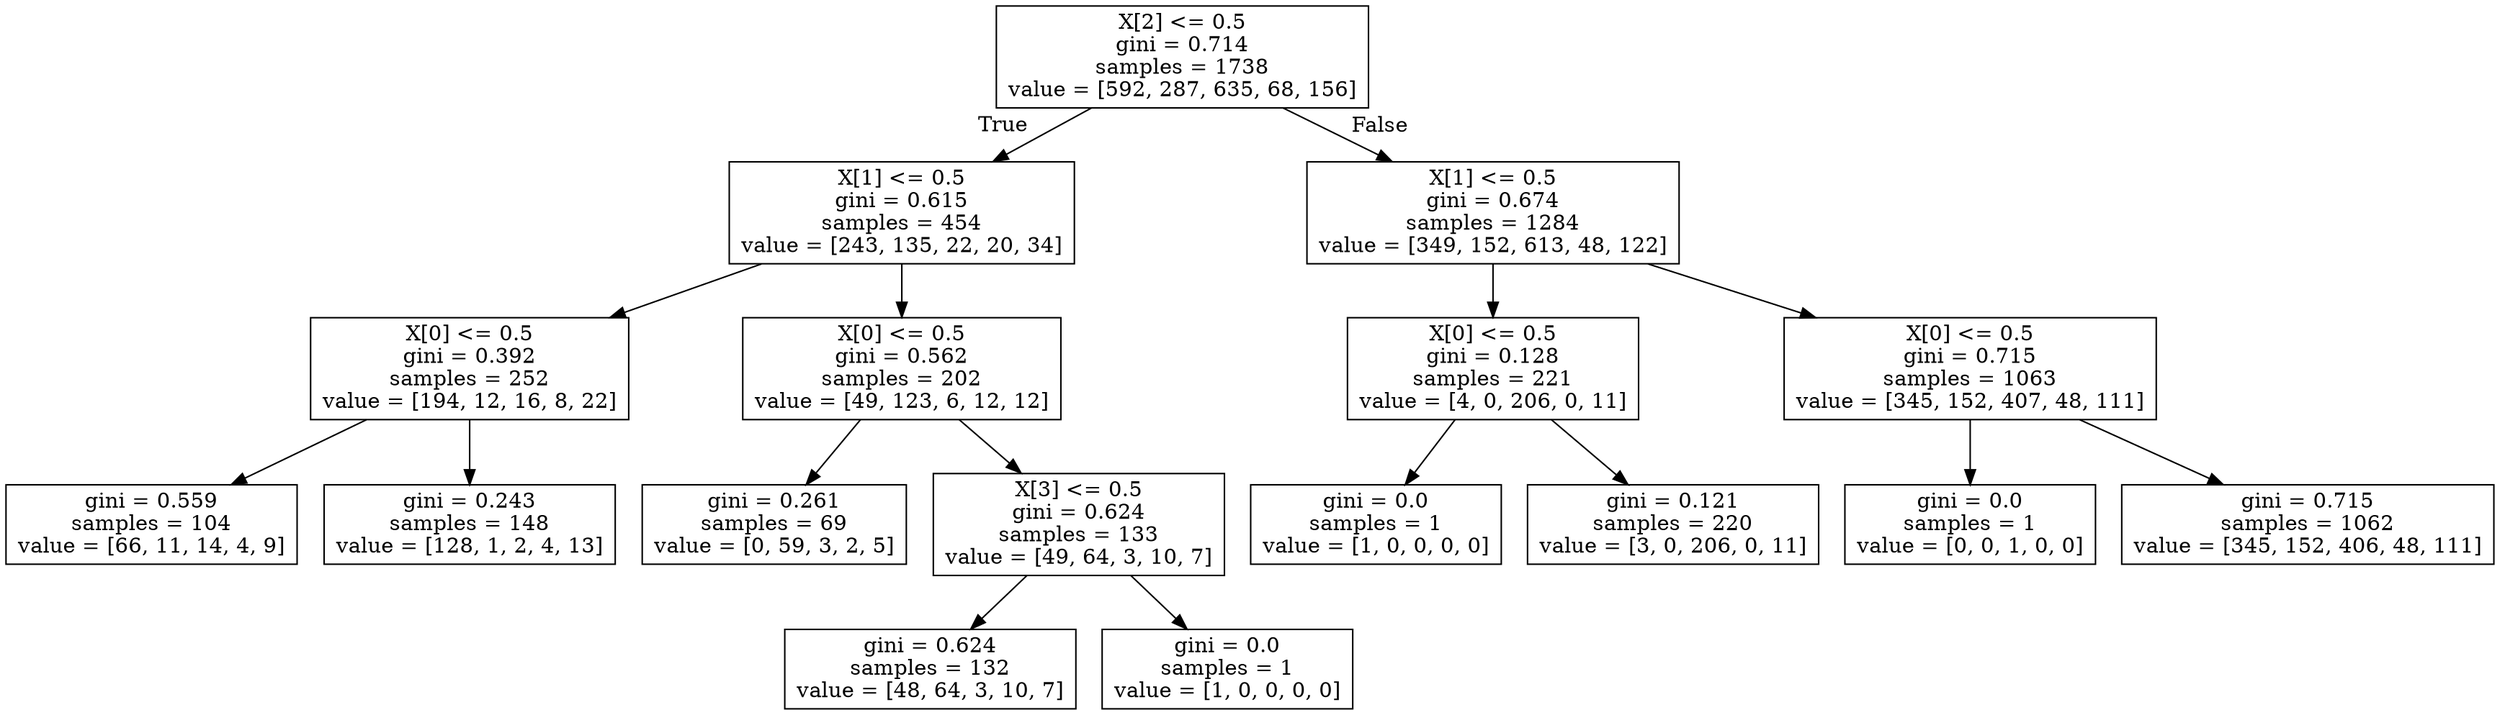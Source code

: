 digraph Tree {
node [shape=box] ;
0 [label="X[2] <= 0.5\ngini = 0.714\nsamples = 1738\nvalue = [592, 287, 635, 68, 156]"] ;
1 [label="X[1] <= 0.5\ngini = 0.615\nsamples = 454\nvalue = [243, 135, 22, 20, 34]"] ;
0 -> 1 [labeldistance=2.5, labelangle=45, headlabel="True"] ;
2 [label="X[0] <= 0.5\ngini = 0.392\nsamples = 252\nvalue = [194, 12, 16, 8, 22]"] ;
1 -> 2 ;
3 [label="gini = 0.559\nsamples = 104\nvalue = [66, 11, 14, 4, 9]"] ;
2 -> 3 ;
4 [label="gini = 0.243\nsamples = 148\nvalue = [128, 1, 2, 4, 13]"] ;
2 -> 4 ;
5 [label="X[0] <= 0.5\ngini = 0.562\nsamples = 202\nvalue = [49, 123, 6, 12, 12]"] ;
1 -> 5 ;
6 [label="gini = 0.261\nsamples = 69\nvalue = [0, 59, 3, 2, 5]"] ;
5 -> 6 ;
7 [label="X[3] <= 0.5\ngini = 0.624\nsamples = 133\nvalue = [49, 64, 3, 10, 7]"] ;
5 -> 7 ;
8 [label="gini = 0.624\nsamples = 132\nvalue = [48, 64, 3, 10, 7]"] ;
7 -> 8 ;
9 [label="gini = 0.0\nsamples = 1\nvalue = [1, 0, 0, 0, 0]"] ;
7 -> 9 ;
10 [label="X[1] <= 0.5\ngini = 0.674\nsamples = 1284\nvalue = [349, 152, 613, 48, 122]"] ;
0 -> 10 [labeldistance=2.5, labelangle=-45, headlabel="False"] ;
11 [label="X[0] <= 0.5\ngini = 0.128\nsamples = 221\nvalue = [4, 0, 206, 0, 11]"] ;
10 -> 11 ;
12 [label="gini = 0.0\nsamples = 1\nvalue = [1, 0, 0, 0, 0]"] ;
11 -> 12 ;
13 [label="gini = 0.121\nsamples = 220\nvalue = [3, 0, 206, 0, 11]"] ;
11 -> 13 ;
14 [label="X[0] <= 0.5\ngini = 0.715\nsamples = 1063\nvalue = [345, 152, 407, 48, 111]"] ;
10 -> 14 ;
15 [label="gini = 0.0\nsamples = 1\nvalue = [0, 0, 1, 0, 0]"] ;
14 -> 15 ;
16 [label="gini = 0.715\nsamples = 1062\nvalue = [345, 152, 406, 48, 111]"] ;
14 -> 16 ;
}